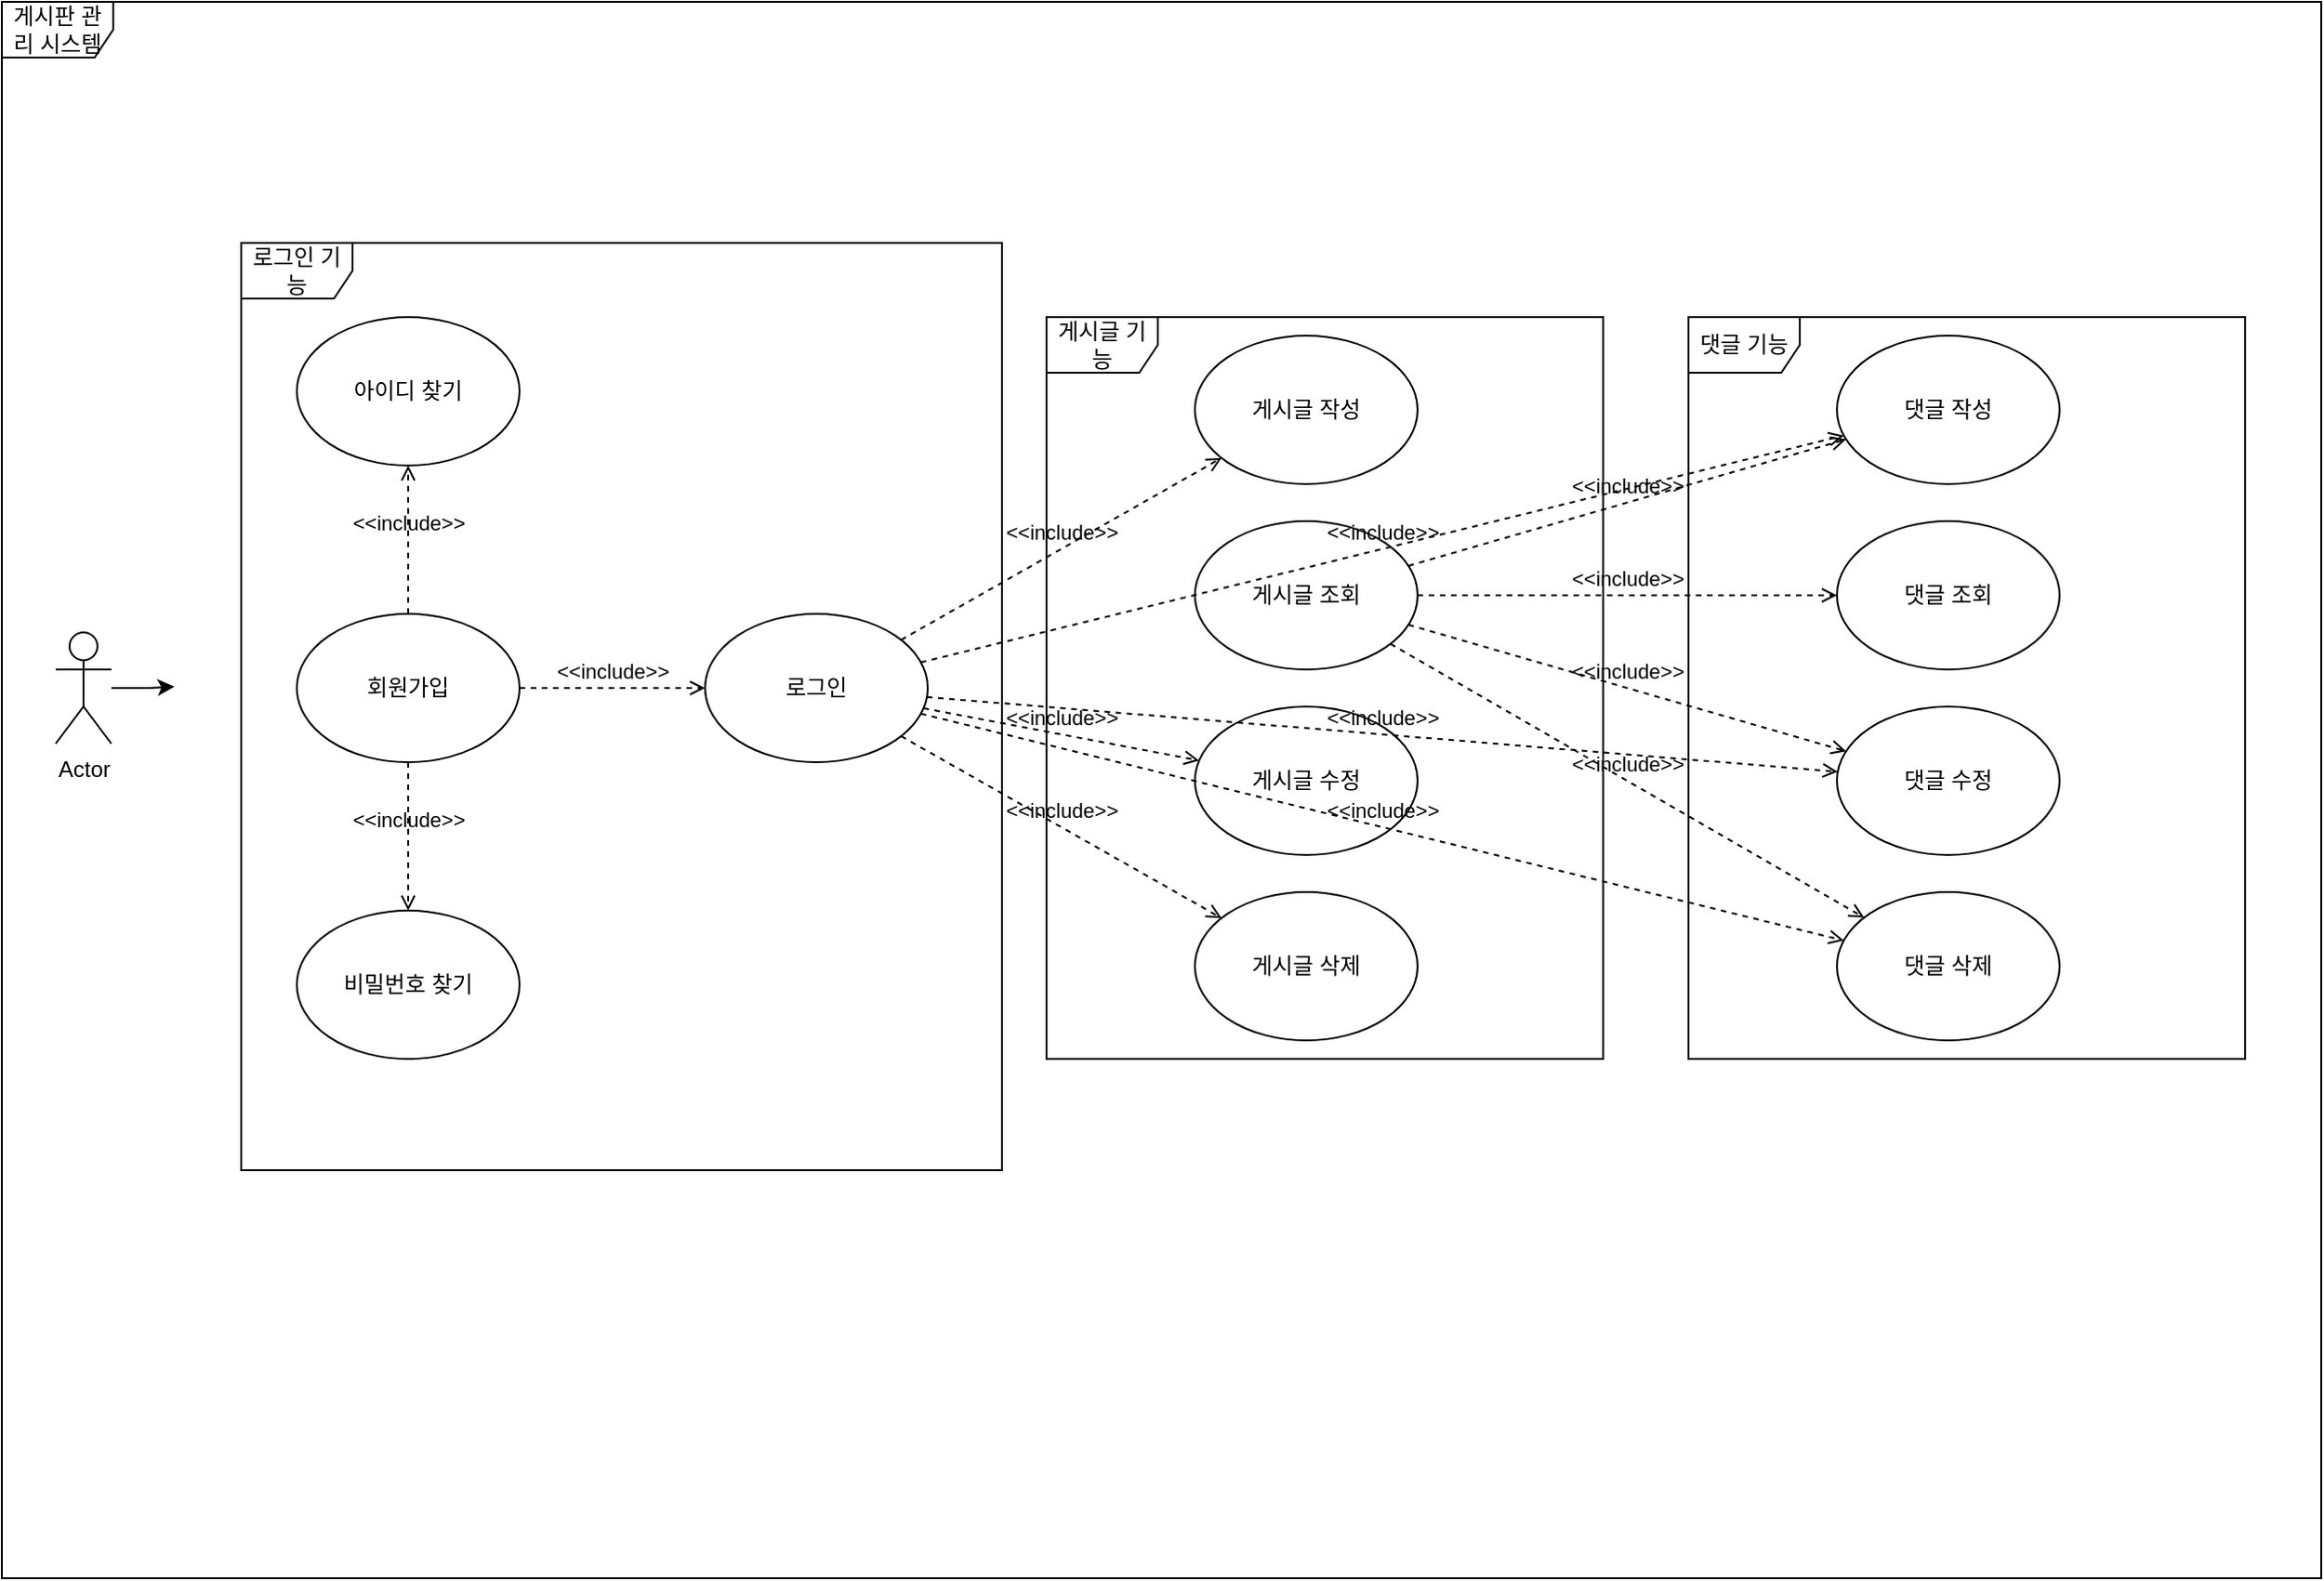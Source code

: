 <mxfile version="26.0.6">
  <diagram name="페이지-1" id="7vw8FRRkTpIKr5hUVyr1">
    <mxGraphModel dx="3434" dy="1384" grid="1" gridSize="10" guides="1" tooltips="1" connect="1" arrows="1" fold="1" page="1" pageScale="1" pageWidth="827" pageHeight="1169" math="0" shadow="0">
      <root>
        <mxCell id="0" />
        <mxCell id="1" parent="0" />
        <mxCell id="5Hgiezqot0WlcpviE9Av-1" value="Actor" style="shape=umlActor;verticalLabelPosition=bottom;verticalAlign=top;html=1;outlineConnect=0;" parent="1" vertex="1">
          <mxGeometry x="-420" y="370" width="30" height="60" as="geometry" />
        </mxCell>
        <mxCell id="5Hgiezqot0WlcpviE9Av-2" value="게시글 작성" style="ellipse;whiteSpace=wrap;html=1;" parent="1" vertex="1">
          <mxGeometry x="194" y="210" width="120" height="80" as="geometry" />
        </mxCell>
        <mxCell id="5Hgiezqot0WlcpviE9Av-3" value="게시글 조회" style="ellipse;whiteSpace=wrap;html=1;" parent="1" vertex="1">
          <mxGeometry x="194" y="310" width="120" height="80" as="geometry" />
        </mxCell>
        <mxCell id="5Hgiezqot0WlcpviE9Av-4" value="게시글 수정" style="ellipse;whiteSpace=wrap;html=1;" parent="1" vertex="1">
          <mxGeometry x="194" y="410" width="120" height="80" as="geometry" />
        </mxCell>
        <mxCell id="5Hgiezqot0WlcpviE9Av-5" value="게시글 삭제" style="ellipse;whiteSpace=wrap;html=1;" parent="1" vertex="1">
          <mxGeometry x="194" y="510" width="120" height="80" as="geometry" />
        </mxCell>
        <mxCell id="5Hgiezqot0WlcpviE9Av-6" value="댓글 작성" style="ellipse;whiteSpace=wrap;html=1;" parent="1" vertex="1">
          <mxGeometry x="540" y="210" width="120" height="80" as="geometry" />
        </mxCell>
        <mxCell id="5Hgiezqot0WlcpviE9Av-7" value="댓글 조회" style="ellipse;whiteSpace=wrap;html=1;" parent="1" vertex="1">
          <mxGeometry x="540" y="310" width="120" height="80" as="geometry" />
        </mxCell>
        <mxCell id="5Hgiezqot0WlcpviE9Av-8" value="댓글 수정" style="ellipse;whiteSpace=wrap;html=1;" parent="1" vertex="1">
          <mxGeometry x="540" y="410" width="120" height="80" as="geometry" />
        </mxCell>
        <mxCell id="5Hgiezqot0WlcpviE9Av-9" value="댓글 삭제" style="ellipse;whiteSpace=wrap;html=1;" parent="1" vertex="1">
          <mxGeometry x="540" y="510" width="120" height="80" as="geometry" />
        </mxCell>
        <mxCell id="5Hgiezqot0WlcpviE9Av-10" value="게시글 기능" style="shape=umlFrame;whiteSpace=wrap;html=1;pointerEvents=0;" parent="1" vertex="1">
          <mxGeometry x="114" y="200" width="300" height="400" as="geometry" />
        </mxCell>
        <mxCell id="5Hgiezqot0WlcpviE9Av-11" value="댓글 기능" style="shape=umlFrame;whiteSpace=wrap;html=1;pointerEvents=0;" parent="1" vertex="1">
          <mxGeometry x="460" y="200" width="300" height="400" as="geometry" />
        </mxCell>
        <mxCell id="5Hgiezqot0WlcpviE9Av-12" value="게시판 관리 시스템" style="shape=umlFrame;whiteSpace=wrap;html=1;pointerEvents=0;" parent="1" vertex="1">
          <mxGeometry x="-449" y="30" width="1250" height="850" as="geometry" />
        </mxCell>
        <mxCell id="5Hgiezqot0WlcpviE9Av-16" value="&amp;lt;&amp;lt;include&amp;gt;&amp;gt;" style="html=1;verticalAlign=bottom;labelBackgroundColor=none;endArrow=open;endFill=0;dashed=1;rounded=0;" parent="1" source="5Hgiezqot0WlcpviE9Av-3" target="5Hgiezqot0WlcpviE9Av-7" edge="1">
          <mxGeometry width="160" relative="1" as="geometry">
            <mxPoint x="319" y="344" as="sourcePoint" />
            <mxPoint x="555" y="276" as="targetPoint" />
          </mxGeometry>
        </mxCell>
        <mxCell id="5Hgiezqot0WlcpviE9Av-17" value="&amp;lt;&amp;lt;include&amp;gt;&amp;gt;" style="html=1;verticalAlign=bottom;labelBackgroundColor=none;endArrow=open;endFill=0;dashed=1;rounded=0;" parent="1" source="5Hgiezqot0WlcpviE9Av-3" target="5Hgiezqot0WlcpviE9Av-8" edge="1">
          <mxGeometry width="160" relative="1" as="geometry">
            <mxPoint x="324" y="360" as="sourcePoint" />
            <mxPoint x="550" y="360" as="targetPoint" />
          </mxGeometry>
        </mxCell>
        <mxCell id="5Hgiezqot0WlcpviE9Av-18" value="&amp;lt;&amp;lt;include&amp;gt;&amp;gt;" style="html=1;verticalAlign=bottom;labelBackgroundColor=none;endArrow=open;endFill=0;dashed=1;rounded=0;" parent="1" source="5Hgiezqot0WlcpviE9Av-3" target="5Hgiezqot0WlcpviE9Av-9" edge="1">
          <mxGeometry width="160" relative="1" as="geometry">
            <mxPoint x="319" y="376" as="sourcePoint" />
            <mxPoint x="555" y="444" as="targetPoint" />
          </mxGeometry>
        </mxCell>
        <mxCell id="5Hgiezqot0WlcpviE9Av-19" value="&amp;lt;&amp;lt;include&amp;gt;&amp;gt;" style="html=1;verticalAlign=bottom;labelBackgroundColor=none;endArrow=open;endFill=0;dashed=1;rounded=0;" parent="1" source="5Hgiezqot0WlcpviE9Av-3" target="5Hgiezqot0WlcpviE9Av-6" edge="1">
          <mxGeometry width="160" relative="1" as="geometry">
            <mxPoint x="324" y="260" as="sourcePoint" />
            <mxPoint x="550" y="260" as="targetPoint" />
          </mxGeometry>
        </mxCell>
        <mxCell id="5Hgiezqot0WlcpviE9Av-20" style="edgeStyle=orthogonalEdgeStyle;rounded=0;orthogonalLoop=1;jettySize=auto;html=1;entryX=0;entryY=0.448;entryDx=0;entryDy=0;entryPerimeter=0;" parent="1" source="5Hgiezqot0WlcpviE9Av-1" edge="1">
          <mxGeometry relative="1" as="geometry">
            <mxPoint x="-356" y="399.2" as="targetPoint" />
          </mxGeometry>
        </mxCell>
        <mxCell id="xXTufEpk37am40kHA_UP-2" value="로그인&lt;span style=&quot;background-color: transparent; color: light-dark(rgb(0, 0, 0), rgb(255, 255, 255));&quot;&gt;&amp;nbsp;기능&lt;/span&gt;" style="shape=umlFrame;whiteSpace=wrap;html=1;pointerEvents=0;" vertex="1" parent="1">
          <mxGeometry x="-320" y="160" width="410" height="500" as="geometry" />
        </mxCell>
        <mxCell id="xXTufEpk37am40kHA_UP-3" value="회원가입" style="ellipse;whiteSpace=wrap;html=1;" vertex="1" parent="1">
          <mxGeometry x="-290" y="360" width="120" height="80" as="geometry" />
        </mxCell>
        <mxCell id="xXTufEpk37am40kHA_UP-4" value="로그인" style="ellipse;whiteSpace=wrap;html=1;" vertex="1" parent="1">
          <mxGeometry x="-70" y="360" width="120" height="80" as="geometry" />
        </mxCell>
        <mxCell id="xXTufEpk37am40kHA_UP-5" value="아이디 찾기" style="ellipse;whiteSpace=wrap;html=1;" vertex="1" parent="1">
          <mxGeometry x="-290" y="200" width="120" height="80" as="geometry" />
        </mxCell>
        <mxCell id="xXTufEpk37am40kHA_UP-6" value="비밀번호 찾기" style="ellipse;whiteSpace=wrap;html=1;" vertex="1" parent="1">
          <mxGeometry x="-290" y="520" width="120" height="80" as="geometry" />
        </mxCell>
        <mxCell id="xXTufEpk37am40kHA_UP-8" value="&amp;lt;&amp;lt;include&amp;gt;&amp;gt;" style="html=1;verticalAlign=bottom;labelBackgroundColor=none;endArrow=open;endFill=0;dashed=1;rounded=0;" edge="1" parent="1" source="xXTufEpk37am40kHA_UP-4" target="5Hgiezqot0WlcpviE9Av-6">
          <mxGeometry width="160" relative="1" as="geometry">
            <mxPoint x="319" y="344" as="sourcePoint" />
            <mxPoint x="555" y="276" as="targetPoint" />
          </mxGeometry>
        </mxCell>
        <mxCell id="xXTufEpk37am40kHA_UP-9" value="&amp;lt;&amp;lt;include&amp;gt;&amp;gt;" style="html=1;verticalAlign=bottom;labelBackgroundColor=none;endArrow=open;endFill=0;dashed=1;rounded=0;" edge="1" parent="1" source="xXTufEpk37am40kHA_UP-4" target="5Hgiezqot0WlcpviE9Av-2">
          <mxGeometry width="160" relative="1" as="geometry">
            <mxPoint x="67" y="369" as="sourcePoint" />
            <mxPoint x="553" y="271" as="targetPoint" />
          </mxGeometry>
        </mxCell>
        <mxCell id="xXTufEpk37am40kHA_UP-10" value="&amp;lt;&amp;lt;include&amp;gt;&amp;gt;" style="html=1;verticalAlign=bottom;labelBackgroundColor=none;endArrow=open;endFill=0;dashed=1;rounded=0;" edge="1" parent="1" source="xXTufEpk37am40kHA_UP-4" target="5Hgiezqot0WlcpviE9Av-4">
          <mxGeometry width="160" relative="1" as="geometry">
            <mxPoint x="59" y="357" as="sourcePoint" />
            <mxPoint x="215" y="283" as="targetPoint" />
          </mxGeometry>
        </mxCell>
        <mxCell id="xXTufEpk37am40kHA_UP-11" value="&amp;lt;&amp;lt;include&amp;gt;&amp;gt;" style="html=1;verticalAlign=bottom;labelBackgroundColor=none;endArrow=open;endFill=0;dashed=1;rounded=0;" edge="1" parent="1" source="xXTufEpk37am40kHA_UP-4" target="5Hgiezqot0WlcpviE9Av-5">
          <mxGeometry width="160" relative="1" as="geometry">
            <mxPoint x="69" y="367" as="sourcePoint" />
            <mxPoint x="225" y="293" as="targetPoint" />
          </mxGeometry>
        </mxCell>
        <mxCell id="xXTufEpk37am40kHA_UP-12" value="&amp;lt;&amp;lt;include&amp;gt;&amp;gt;" style="html=1;verticalAlign=bottom;labelBackgroundColor=none;endArrow=open;endFill=0;dashed=1;rounded=0;" edge="1" parent="1" source="xXTufEpk37am40kHA_UP-4" target="5Hgiezqot0WlcpviE9Av-8">
          <mxGeometry width="160" relative="1" as="geometry">
            <mxPoint x="51" y="409" as="sourcePoint" />
            <mxPoint x="223" y="531" as="targetPoint" />
          </mxGeometry>
        </mxCell>
        <mxCell id="xXTufEpk37am40kHA_UP-13" value="&amp;lt;&amp;lt;include&amp;gt;&amp;gt;" style="html=1;verticalAlign=bottom;labelBackgroundColor=none;endArrow=open;endFill=0;dashed=1;rounded=0;" edge="1" parent="1" source="xXTufEpk37am40kHA_UP-4" target="5Hgiezqot0WlcpviE9Av-9">
          <mxGeometry width="160" relative="1" as="geometry">
            <mxPoint x="69" y="388" as="sourcePoint" />
            <mxPoint x="551" y="452" as="targetPoint" />
          </mxGeometry>
        </mxCell>
        <mxCell id="xXTufEpk37am40kHA_UP-14" value="&amp;lt;&amp;lt;include&amp;gt;&amp;gt;" style="html=1;verticalAlign=bottom;labelBackgroundColor=none;endArrow=open;endFill=0;dashed=1;rounded=0;" edge="1" parent="1" source="xXTufEpk37am40kHA_UP-3" target="xXTufEpk37am40kHA_UP-4">
          <mxGeometry width="160" relative="1" as="geometry">
            <mxPoint x="-171" y="417" as="sourcePoint" />
            <mxPoint x="-15" y="343" as="targetPoint" />
          </mxGeometry>
        </mxCell>
        <mxCell id="xXTufEpk37am40kHA_UP-15" value="&amp;lt;&amp;lt;include&amp;gt;&amp;gt;" style="html=1;verticalAlign=bottom;labelBackgroundColor=none;endArrow=open;endFill=0;dashed=1;rounded=0;" edge="1" parent="1" source="xXTufEpk37am40kHA_UP-3" target="xXTufEpk37am40kHA_UP-5">
          <mxGeometry width="160" relative="1" as="geometry">
            <mxPoint x="-171" y="417" as="sourcePoint" />
            <mxPoint x="-15" y="343" as="targetPoint" />
          </mxGeometry>
        </mxCell>
        <mxCell id="xXTufEpk37am40kHA_UP-16" value="&amp;lt;&amp;lt;include&amp;gt;&amp;gt;" style="html=1;verticalAlign=bottom;labelBackgroundColor=none;endArrow=open;endFill=0;dashed=1;rounded=0;" edge="1" parent="1" source="xXTufEpk37am40kHA_UP-3" target="xXTufEpk37am40kHA_UP-6">
          <mxGeometry width="160" relative="1" as="geometry">
            <mxPoint x="-220" y="390" as="sourcePoint" />
            <mxPoint x="-220" y="490" as="targetPoint" />
          </mxGeometry>
        </mxCell>
      </root>
    </mxGraphModel>
  </diagram>
</mxfile>
